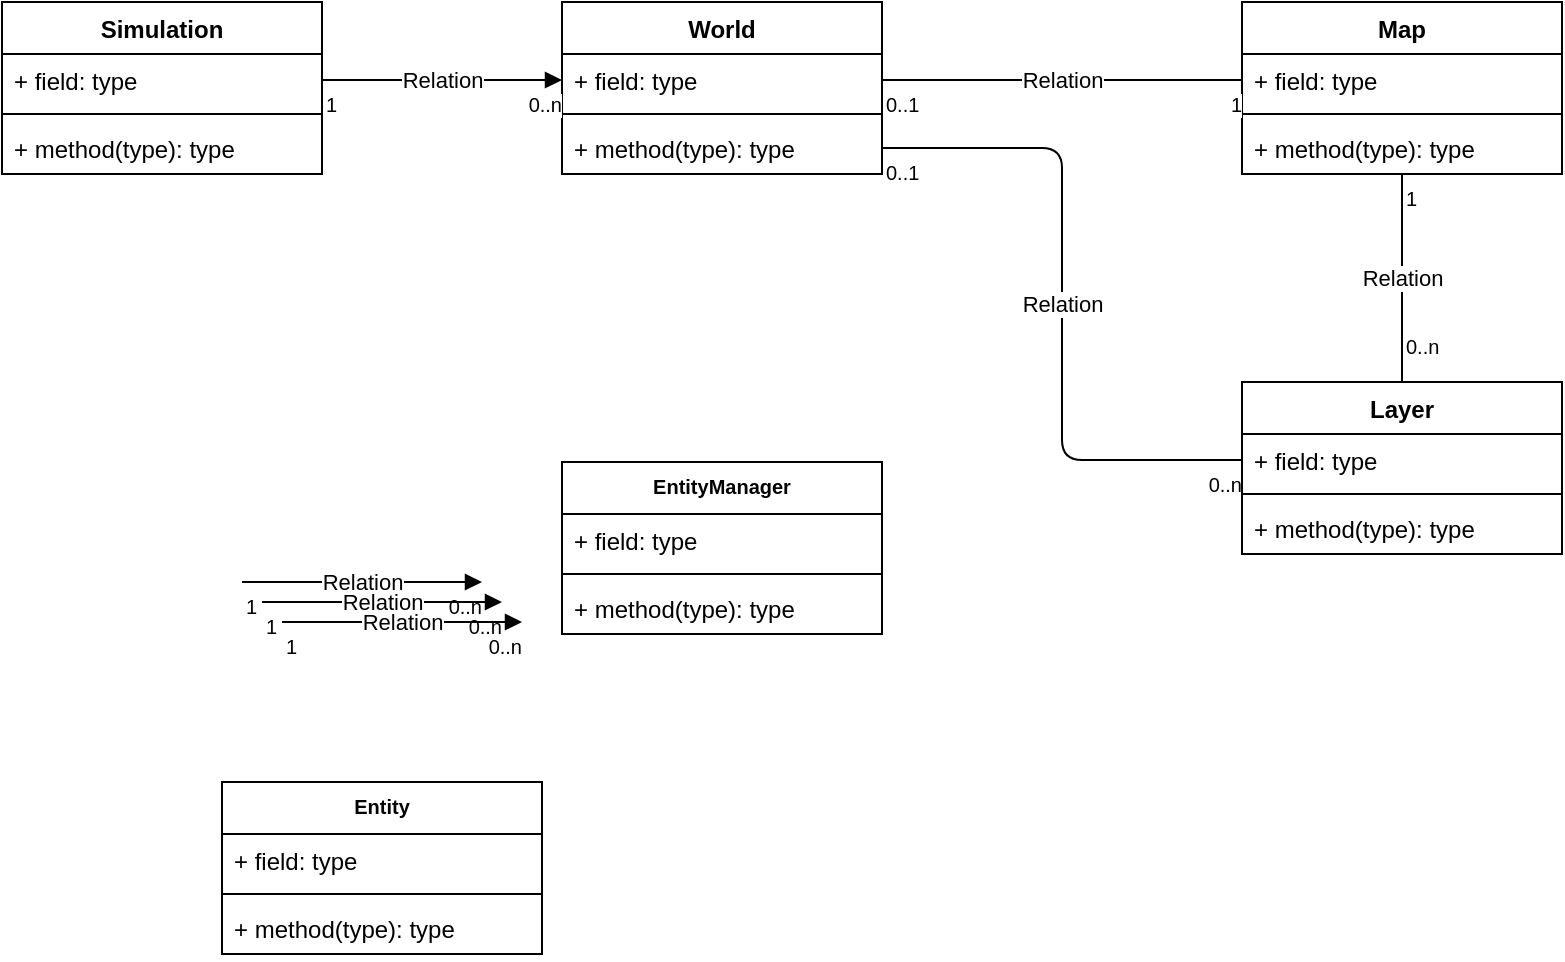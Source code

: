 <mxfile version="13.0.6" type="github"><diagram id="xiOiq24JkSzProiSVCCY" name="Page-1"><mxGraphModel dx="1185" dy="634" grid="1" gridSize="10" guides="1" tooltips="1" connect="1" arrows="1" fold="1" page="1" pageScale="1" pageWidth="1169" pageHeight="1654" math="0" shadow="0"><root><mxCell id="0"/><mxCell id="1" parent="0"/><mxCell id="bohhxA9WNWS1U3EAJLv6-13" value="Simulation" style="swimlane;fontStyle=1;align=center;verticalAlign=top;childLayout=stackLayout;horizontal=1;startSize=26;horizontalStack=0;resizeParent=1;resizeParentMax=0;resizeLast=0;collapsible=1;marginBottom=0;" vertex="1" parent="1"><mxGeometry x="20" y="140" width="160" height="86" as="geometry"/></mxCell><mxCell id="bohhxA9WNWS1U3EAJLv6-14" value="+ field: type" style="text;strokeColor=none;fillColor=none;align=left;verticalAlign=top;spacingLeft=4;spacingRight=4;overflow=hidden;rotatable=0;points=[[0,0.5],[1,0.5]];portConstraint=eastwest;" vertex="1" parent="bohhxA9WNWS1U3EAJLv6-13"><mxGeometry y="26" width="160" height="26" as="geometry"/></mxCell><mxCell id="bohhxA9WNWS1U3EAJLv6-15" value="" style="line;strokeWidth=1;fillColor=none;align=left;verticalAlign=middle;spacingTop=-1;spacingLeft=3;spacingRight=3;rotatable=0;labelPosition=right;points=[];portConstraint=eastwest;" vertex="1" parent="bohhxA9WNWS1U3EAJLv6-13"><mxGeometry y="52" width="160" height="8" as="geometry"/></mxCell><mxCell id="bohhxA9WNWS1U3EAJLv6-16" value="+ method(type): type" style="text;strokeColor=none;fillColor=none;align=left;verticalAlign=top;spacingLeft=4;spacingRight=4;overflow=hidden;rotatable=0;points=[[0,0.5],[1,0.5]];portConstraint=eastwest;" vertex="1" parent="bohhxA9WNWS1U3EAJLv6-13"><mxGeometry y="60" width="160" height="26" as="geometry"/></mxCell><mxCell id="bohhxA9WNWS1U3EAJLv6-1" value="World" style="swimlane;fontStyle=1;align=center;verticalAlign=top;childLayout=stackLayout;horizontal=1;startSize=26;horizontalStack=0;resizeParent=1;resizeParentMax=0;resizeLast=0;collapsible=1;marginBottom=0;" vertex="1" parent="1"><mxGeometry x="300" y="140" width="160" height="86" as="geometry"/></mxCell><mxCell id="bohhxA9WNWS1U3EAJLv6-2" value="+ field: type" style="text;strokeColor=none;fillColor=none;align=left;verticalAlign=top;spacingLeft=4;spacingRight=4;overflow=hidden;rotatable=0;points=[[0,0.5],[1,0.5]];portConstraint=eastwest;" vertex="1" parent="bohhxA9WNWS1U3EAJLv6-1"><mxGeometry y="26" width="160" height="26" as="geometry"/></mxCell><mxCell id="bohhxA9WNWS1U3EAJLv6-3" value="" style="line;strokeWidth=1;fillColor=none;align=left;verticalAlign=middle;spacingTop=-1;spacingLeft=3;spacingRight=3;rotatable=0;labelPosition=right;points=[];portConstraint=eastwest;" vertex="1" parent="bohhxA9WNWS1U3EAJLv6-1"><mxGeometry y="52" width="160" height="8" as="geometry"/></mxCell><mxCell id="bohhxA9WNWS1U3EAJLv6-4" value="+ method(type): type" style="text;strokeColor=none;fillColor=none;align=left;verticalAlign=top;spacingLeft=4;spacingRight=4;overflow=hidden;rotatable=0;points=[[0,0.5],[1,0.5]];portConstraint=eastwest;" vertex="1" parent="bohhxA9WNWS1U3EAJLv6-1"><mxGeometry y="60" width="160" height="26" as="geometry"/></mxCell><mxCell id="bohhxA9WNWS1U3EAJLv6-19" value="Relation" style="endArrow=block;html=1;endSize=6;startArrow=none;startSize=6;startFill=0;edgeStyle=orthogonalEdgeStyle;endFill=1;exitX=1;exitY=0.5;exitDx=0;exitDy=0;entryX=0;entryY=0.5;entryDx=0;entryDy=0;" edge="1" parent="1" source="bohhxA9WNWS1U3EAJLv6-14" target="bohhxA9WNWS1U3EAJLv6-2"><mxGeometry relative="1" as="geometry"><mxPoint x="330" y="390" as="sourcePoint"/><mxPoint x="270" y="240" as="targetPoint"/></mxGeometry></mxCell><mxCell id="bohhxA9WNWS1U3EAJLv6-20" value="1" style="resizable=0;html=1;align=left;verticalAlign=top;labelBackgroundColor=#ffffff;fontSize=10;" connectable="0" vertex="1" parent="bohhxA9WNWS1U3EAJLv6-19"><mxGeometry x="-1" relative="1" as="geometry"/></mxCell><mxCell id="bohhxA9WNWS1U3EAJLv6-21" value="0..n" style="resizable=0;html=1;align=right;verticalAlign=top;labelBackgroundColor=#ffffff;fontSize=10;" connectable="0" vertex="1" parent="bohhxA9WNWS1U3EAJLv6-19"><mxGeometry x="1" relative="1" as="geometry"/></mxCell><mxCell id="bohhxA9WNWS1U3EAJLv6-5" value="Map" style="swimlane;fontStyle=1;align=center;verticalAlign=top;childLayout=stackLayout;horizontal=1;startSize=26;horizontalStack=0;resizeParent=1;resizeParentMax=0;resizeLast=0;collapsible=1;marginBottom=0;" vertex="1" parent="1"><mxGeometry x="640" y="140" width="160" height="86" as="geometry"/></mxCell><mxCell id="bohhxA9WNWS1U3EAJLv6-6" value="+ field: type" style="text;strokeColor=none;fillColor=none;align=left;verticalAlign=top;spacingLeft=4;spacingRight=4;overflow=hidden;rotatable=0;points=[[0,0.5],[1,0.5]];portConstraint=eastwest;" vertex="1" parent="bohhxA9WNWS1U3EAJLv6-5"><mxGeometry y="26" width="160" height="26" as="geometry"/></mxCell><mxCell id="bohhxA9WNWS1U3EAJLv6-7" value="" style="line;strokeWidth=1;fillColor=none;align=left;verticalAlign=middle;spacingTop=-1;spacingLeft=3;spacingRight=3;rotatable=0;labelPosition=right;points=[];portConstraint=eastwest;" vertex="1" parent="bohhxA9WNWS1U3EAJLv6-5"><mxGeometry y="52" width="160" height="8" as="geometry"/></mxCell><mxCell id="bohhxA9WNWS1U3EAJLv6-8" value="+ method(type): type" style="text;strokeColor=none;fillColor=none;align=left;verticalAlign=top;spacingLeft=4;spacingRight=4;overflow=hidden;rotatable=0;points=[[0,0.5],[1,0.5]];portConstraint=eastwest;" vertex="1" parent="bohhxA9WNWS1U3EAJLv6-5"><mxGeometry y="60" width="160" height="26" as="geometry"/></mxCell><mxCell id="bohhxA9WNWS1U3EAJLv6-22" value="Relation" style="endArrow=none;html=1;endSize=6;startArrow=none;startSize=6;startFill=0;edgeStyle=orthogonalEdgeStyle;endFill=0;exitX=1;exitY=0.5;exitDx=0;exitDy=0;entryX=0;entryY=0.5;entryDx=0;entryDy=0;" edge="1" parent="1" source="bohhxA9WNWS1U3EAJLv6-2" target="bohhxA9WNWS1U3EAJLv6-6"><mxGeometry relative="1" as="geometry"><mxPoint x="400" y="300" as="sourcePoint"/><mxPoint x="520" y="300" as="targetPoint"/></mxGeometry></mxCell><mxCell id="bohhxA9WNWS1U3EAJLv6-23" value="0..1" style="resizable=0;html=1;align=left;verticalAlign=top;labelBackgroundColor=#ffffff;fontSize=10;" connectable="0" vertex="1" parent="bohhxA9WNWS1U3EAJLv6-22"><mxGeometry x="-1" relative="1" as="geometry"/></mxCell><mxCell id="bohhxA9WNWS1U3EAJLv6-24" value="1" style="resizable=0;html=1;align=right;verticalAlign=top;labelBackgroundColor=#ffffff;fontSize=10;" connectable="0" vertex="1" parent="bohhxA9WNWS1U3EAJLv6-22"><mxGeometry x="1" relative="1" as="geometry"/></mxCell><mxCell id="bohhxA9WNWS1U3EAJLv6-25" value="Relation" style="endArrow=block;html=1;endSize=6;startArrow=none;startSize=6;startFill=0;edgeStyle=orthogonalEdgeStyle;endFill=1;exitX=1;exitY=0.5;exitDx=0;exitDy=0;entryX=0;entryY=0.5;entryDx=0;entryDy=0;" edge="1" parent="1"><mxGeometry relative="1" as="geometry"><mxPoint x="140" y="430" as="sourcePoint"/><mxPoint x="260" y="430" as="targetPoint"/></mxGeometry></mxCell><mxCell id="bohhxA9WNWS1U3EAJLv6-26" value="1" style="resizable=0;html=1;align=left;verticalAlign=top;labelBackgroundColor=#ffffff;fontSize=10;" connectable="0" vertex="1" parent="bohhxA9WNWS1U3EAJLv6-25"><mxGeometry x="-1" relative="1" as="geometry"/></mxCell><mxCell id="bohhxA9WNWS1U3EAJLv6-27" value="0..n" style="resizable=0;html=1;align=right;verticalAlign=top;labelBackgroundColor=#ffffff;fontSize=10;" connectable="0" vertex="1" parent="bohhxA9WNWS1U3EAJLv6-25"><mxGeometry x="1" relative="1" as="geometry"/></mxCell><mxCell id="bohhxA9WNWS1U3EAJLv6-28" value="Relation" style="endArrow=block;html=1;endSize=6;startArrow=none;startSize=6;startFill=0;edgeStyle=orthogonalEdgeStyle;endFill=1;exitX=1;exitY=0.5;exitDx=0;exitDy=0;entryX=0;entryY=0.5;entryDx=0;entryDy=0;" edge="1" parent="1"><mxGeometry relative="1" as="geometry"><mxPoint x="150" y="440" as="sourcePoint"/><mxPoint x="270" y="440" as="targetPoint"/></mxGeometry></mxCell><mxCell id="bohhxA9WNWS1U3EAJLv6-29" value="1" style="resizable=0;html=1;align=left;verticalAlign=top;labelBackgroundColor=#ffffff;fontSize=10;" connectable="0" vertex="1" parent="bohhxA9WNWS1U3EAJLv6-28"><mxGeometry x="-1" relative="1" as="geometry"/></mxCell><mxCell id="bohhxA9WNWS1U3EAJLv6-30" value="0..n" style="resizable=0;html=1;align=right;verticalAlign=top;labelBackgroundColor=#ffffff;fontSize=10;" connectable="0" vertex="1" parent="bohhxA9WNWS1U3EAJLv6-28"><mxGeometry x="1" relative="1" as="geometry"/></mxCell><mxCell id="bohhxA9WNWS1U3EAJLv6-31" value="Relation" style="endArrow=block;html=1;endSize=6;startArrow=none;startSize=6;startFill=0;edgeStyle=orthogonalEdgeStyle;endFill=1;exitX=1;exitY=0.5;exitDx=0;exitDy=0;entryX=0;entryY=0.5;entryDx=0;entryDy=0;" edge="1" parent="1"><mxGeometry relative="1" as="geometry"><mxPoint x="160" y="450" as="sourcePoint"/><mxPoint x="280" y="450" as="targetPoint"/></mxGeometry></mxCell><mxCell id="bohhxA9WNWS1U3EAJLv6-32" value="1" style="resizable=0;html=1;align=left;verticalAlign=top;labelBackgroundColor=#ffffff;fontSize=10;" connectable="0" vertex="1" parent="bohhxA9WNWS1U3EAJLv6-31"><mxGeometry x="-1" relative="1" as="geometry"/></mxCell><mxCell id="bohhxA9WNWS1U3EAJLv6-33" value="0..n" style="resizable=0;html=1;align=right;verticalAlign=top;labelBackgroundColor=#ffffff;fontSize=10;" connectable="0" vertex="1" parent="bohhxA9WNWS1U3EAJLv6-31"><mxGeometry x="1" relative="1" as="geometry"/></mxCell><mxCell id="bohhxA9WNWS1U3EAJLv6-34" value="Relation" style="endArrow=none;html=1;endSize=6;startArrow=none;startSize=6;startFill=0;edgeStyle=orthogonalEdgeStyle;endFill=0;exitX=0.5;exitY=1;exitDx=0;exitDy=0;exitPerimeter=0;entryX=0.5;entryY=0;entryDx=0;entryDy=0;" edge="1" parent="1" source="bohhxA9WNWS1U3EAJLv6-8" target="bohhxA9WNWS1U3EAJLv6-9"><mxGeometry relative="1" as="geometry"><mxPoint x="490" y="500" as="sourcePoint"/><mxPoint x="880" y="280" as="targetPoint"/></mxGeometry></mxCell><mxCell id="bohhxA9WNWS1U3EAJLv6-35" value="1" style="resizable=0;html=1;align=left;verticalAlign=top;labelBackgroundColor=#ffffff;fontSize=10;" connectable="0" vertex="1" parent="bohhxA9WNWS1U3EAJLv6-34"><mxGeometry x="-1" relative="1" as="geometry"/></mxCell><mxCell id="bohhxA9WNWS1U3EAJLv6-36" value="0..n" style="resizable=0;html=1;align=left;verticalAlign=top;labelBackgroundColor=#ffffff;fontSize=10;" connectable="0" vertex="1" parent="bohhxA9WNWS1U3EAJLv6-34"><mxGeometry x="1" relative="1" as="geometry"><mxPoint y="-30.17" as="offset"/></mxGeometry></mxCell><mxCell id="bohhxA9WNWS1U3EAJLv6-37" value="Relation" style="endArrow=none;html=1;endSize=6;startArrow=none;startSize=6;startFill=0;edgeStyle=orthogonalEdgeStyle;endFill=0;exitX=1;exitY=0.5;exitDx=0;exitDy=0;entryX=0;entryY=0.5;entryDx=0;entryDy=0;" edge="1" parent="1" source="bohhxA9WNWS1U3EAJLv6-4" target="bohhxA9WNWS1U3EAJLv6-10"><mxGeometry relative="1" as="geometry"><mxPoint x="380" y="340" as="sourcePoint"/><mxPoint x="500" y="340" as="targetPoint"/></mxGeometry></mxCell><mxCell id="bohhxA9WNWS1U3EAJLv6-38" value="0..1" style="resizable=0;html=1;align=left;verticalAlign=top;labelBackgroundColor=#ffffff;fontSize=10;" connectable="0" vertex="1" parent="bohhxA9WNWS1U3EAJLv6-37"><mxGeometry x="-1" relative="1" as="geometry"/></mxCell><mxCell id="bohhxA9WNWS1U3EAJLv6-39" value="0..n" style="resizable=0;html=1;align=right;verticalAlign=top;labelBackgroundColor=#ffffff;fontSize=10;" connectable="0" vertex="1" parent="bohhxA9WNWS1U3EAJLv6-37"><mxGeometry x="1" relative="1" as="geometry"/></mxCell><mxCell id="bohhxA9WNWS1U3EAJLv6-9" value="Layer" style="swimlane;fontStyle=1;align=center;verticalAlign=top;childLayout=stackLayout;horizontal=1;startSize=26;horizontalStack=0;resizeParent=1;resizeParentMax=0;resizeLast=0;collapsible=1;marginBottom=0;" vertex="1" parent="1"><mxGeometry x="640" y="330" width="160" height="86" as="geometry"/></mxCell><mxCell id="bohhxA9WNWS1U3EAJLv6-10" value="+ field: type" style="text;strokeColor=none;fillColor=none;align=left;verticalAlign=top;spacingLeft=4;spacingRight=4;overflow=hidden;rotatable=0;points=[[0,0.5],[1,0.5]];portConstraint=eastwest;" vertex="1" parent="bohhxA9WNWS1U3EAJLv6-9"><mxGeometry y="26" width="160" height="26" as="geometry"/></mxCell><mxCell id="bohhxA9WNWS1U3EAJLv6-11" value="" style="line;strokeWidth=1;fillColor=none;align=left;verticalAlign=middle;spacingTop=-1;spacingLeft=3;spacingRight=3;rotatable=0;labelPosition=right;points=[];portConstraint=eastwest;" vertex="1" parent="bohhxA9WNWS1U3EAJLv6-9"><mxGeometry y="52" width="160" height="8" as="geometry"/></mxCell><mxCell id="bohhxA9WNWS1U3EAJLv6-12" value="+ method(type): type" style="text;strokeColor=none;fillColor=none;align=left;verticalAlign=top;spacingLeft=4;spacingRight=4;overflow=hidden;rotatable=0;points=[[0,0.5],[1,0.5]];portConstraint=eastwest;" vertex="1" parent="bohhxA9WNWS1U3EAJLv6-9"><mxGeometry y="60" width="160" height="26" as="geometry"/></mxCell><mxCell id="bohhxA9WNWS1U3EAJLv6-41" value="Entity" style="swimlane;fontStyle=1;align=center;verticalAlign=top;childLayout=stackLayout;horizontal=1;startSize=26;horizontalStack=0;resizeParent=1;resizeParentMax=0;resizeLast=0;collapsible=1;marginBottom=0;fontSize=10;" vertex="1" parent="1"><mxGeometry x="130" y="530" width="160" height="86" as="geometry"/></mxCell><mxCell id="bohhxA9WNWS1U3EAJLv6-42" value="+ field: type" style="text;strokeColor=none;fillColor=none;align=left;verticalAlign=top;spacingLeft=4;spacingRight=4;overflow=hidden;rotatable=0;points=[[0,0.5],[1,0.5]];portConstraint=eastwest;" vertex="1" parent="bohhxA9WNWS1U3EAJLv6-41"><mxGeometry y="26" width="160" height="26" as="geometry"/></mxCell><mxCell id="bohhxA9WNWS1U3EAJLv6-43" value="" style="line;strokeWidth=1;fillColor=none;align=left;verticalAlign=middle;spacingTop=-1;spacingLeft=3;spacingRight=3;rotatable=0;labelPosition=right;points=[];portConstraint=eastwest;" vertex="1" parent="bohhxA9WNWS1U3EAJLv6-41"><mxGeometry y="52" width="160" height="8" as="geometry"/></mxCell><mxCell id="bohhxA9WNWS1U3EAJLv6-44" value="+ method(type): type" style="text;strokeColor=none;fillColor=none;align=left;verticalAlign=top;spacingLeft=4;spacingRight=4;overflow=hidden;rotatable=0;points=[[0,0.5],[1,0.5]];portConstraint=eastwest;" vertex="1" parent="bohhxA9WNWS1U3EAJLv6-41"><mxGeometry y="60" width="160" height="26" as="geometry"/></mxCell><mxCell id="bohhxA9WNWS1U3EAJLv6-45" value="EntityManager" style="swimlane;fontStyle=1;align=center;verticalAlign=top;childLayout=stackLayout;horizontal=1;startSize=26;horizontalStack=0;resizeParent=1;resizeParentMax=0;resizeLast=0;collapsible=1;marginBottom=0;fontSize=10;" vertex="1" parent="1"><mxGeometry x="300" y="370" width="160" height="86" as="geometry"/></mxCell><mxCell id="bohhxA9WNWS1U3EAJLv6-46" value="+ field: type" style="text;strokeColor=none;fillColor=none;align=left;verticalAlign=top;spacingLeft=4;spacingRight=4;overflow=hidden;rotatable=0;points=[[0,0.5],[1,0.5]];portConstraint=eastwest;" vertex="1" parent="bohhxA9WNWS1U3EAJLv6-45"><mxGeometry y="26" width="160" height="26" as="geometry"/></mxCell><mxCell id="bohhxA9WNWS1U3EAJLv6-47" value="" style="line;strokeWidth=1;fillColor=none;align=left;verticalAlign=middle;spacingTop=-1;spacingLeft=3;spacingRight=3;rotatable=0;labelPosition=right;points=[];portConstraint=eastwest;" vertex="1" parent="bohhxA9WNWS1U3EAJLv6-45"><mxGeometry y="52" width="160" height="8" as="geometry"/></mxCell><mxCell id="bohhxA9WNWS1U3EAJLv6-48" value="+ method(type): type" style="text;strokeColor=none;fillColor=none;align=left;verticalAlign=top;spacingLeft=4;spacingRight=4;overflow=hidden;rotatable=0;points=[[0,0.5],[1,0.5]];portConstraint=eastwest;" vertex="1" parent="bohhxA9WNWS1U3EAJLv6-45"><mxGeometry y="60" width="160" height="26" as="geometry"/></mxCell></root></mxGraphModel></diagram></mxfile>